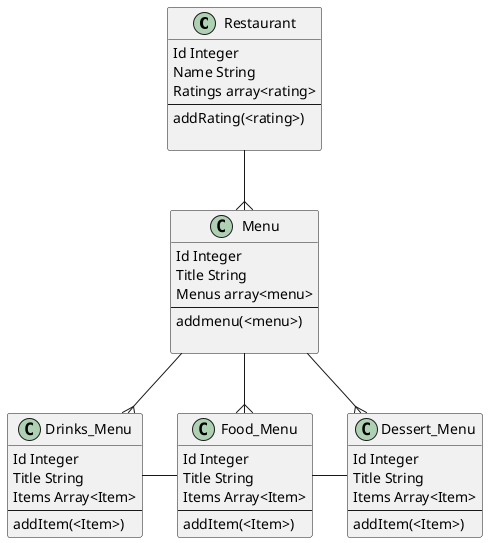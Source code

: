 @startuml
class Restaurant{
    Id Integer
    Name String 
    Ratings array<rating>
    ---
    addRating(<rating>)

} 
Restaurant  --{Menu
class Menu{
    Id Integer
    Title String
    Menus array<menu>
    ---
    addmenu(<menu>)

    }
Menu --{Drinks_Menu 
Menu --{Food_Menu
Menu --{Dessert_Menu

class Drinks_Menu {
    Id Integer
    Title String
    Items Array<Item>
    ---
    addItem(<Item>)
}
class Food_Menu {
    Id Integer
    Title String
    Items Array<Item>
    ---
    addItem(<Item>)
}
class Dessert_Menu {
    Id Integer
    Title String
    Items Array<Item>
    ---
    addItem(<Item>)
}

Drinks_Menu - Food_Menu 
Food_Menu - Dessert_Menu

@enduml